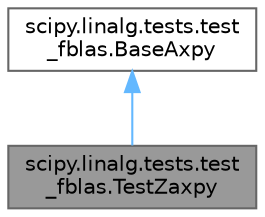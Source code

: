 digraph "scipy.linalg.tests.test_fblas.TestZaxpy"
{
 // LATEX_PDF_SIZE
  bgcolor="transparent";
  edge [fontname=Helvetica,fontsize=10,labelfontname=Helvetica,labelfontsize=10];
  node [fontname=Helvetica,fontsize=10,shape=box,height=0.2,width=0.4];
  Node1 [id="Node000001",label="scipy.linalg.tests.test\l_fblas.TestZaxpy",height=0.2,width=0.4,color="gray40", fillcolor="grey60", style="filled", fontcolor="black",tooltip=" "];
  Node2 -> Node1 [id="edge1_Node000001_Node000002",dir="back",color="steelblue1",style="solid",tooltip=" "];
  Node2 [id="Node000002",label="scipy.linalg.tests.test\l_fblas.BaseAxpy",height=0.2,width=0.4,color="gray40", fillcolor="white", style="filled",URL="$da/dd5/classscipy_1_1linalg_1_1tests_1_1test__fblas_1_1BaseAxpy.html",tooltip="Test blas ?axpy."];
}
